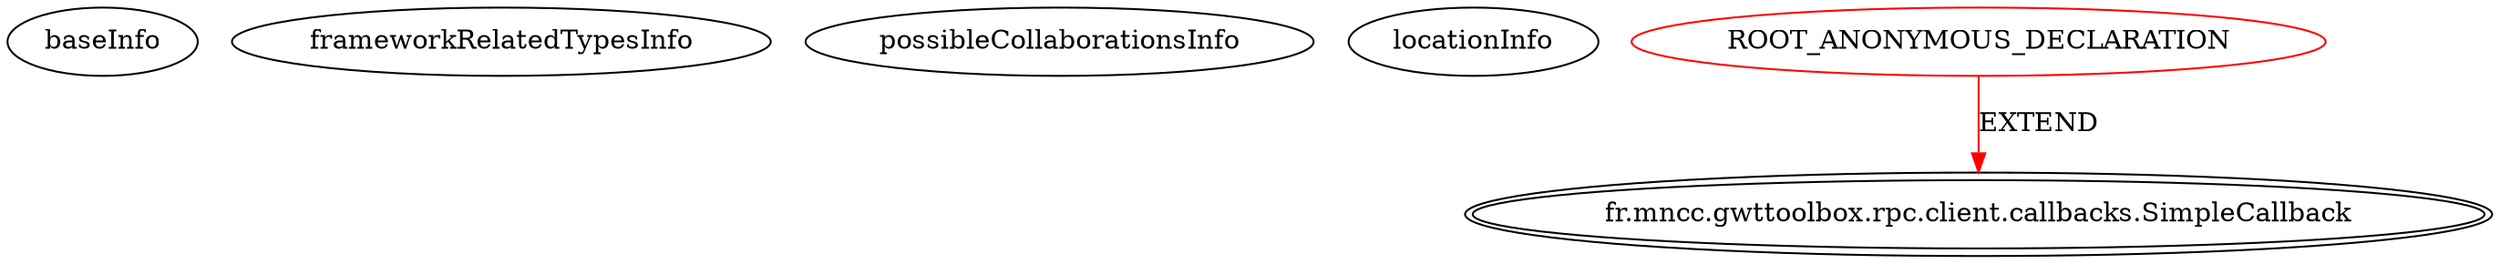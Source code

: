 digraph {
baseInfo[graphId=4416,category="extension_graph",isAnonymous=true,possibleRelation=false]
frameworkRelatedTypesInfo[0="fr.mncc.gwttoolbox.rpc.client.callbacks.SimpleCallback"]
possibleCollaborationsInfo[]
locationInfo[projectName="robindelgado-gwt-visualization",filePath="/robindelgado-gwt-visualization/gwt-visualization-master/src/fr/mncc/gwttoolbox/visualization/client/Chart.java",contextSignature="void show()",graphId="4416"]
0[label="ROOT_ANONYMOUS_DECLARATION",vertexType="ROOT_ANONYMOUS_DECLARATION",isFrameworkType=false,color=red]
1[label="fr.mncc.gwttoolbox.rpc.client.callbacks.SimpleCallback",vertexType="FRAMEWORK_CLASS_TYPE",isFrameworkType=true,peripheries=2]
0->1[label="EXTEND",color=red]
}
